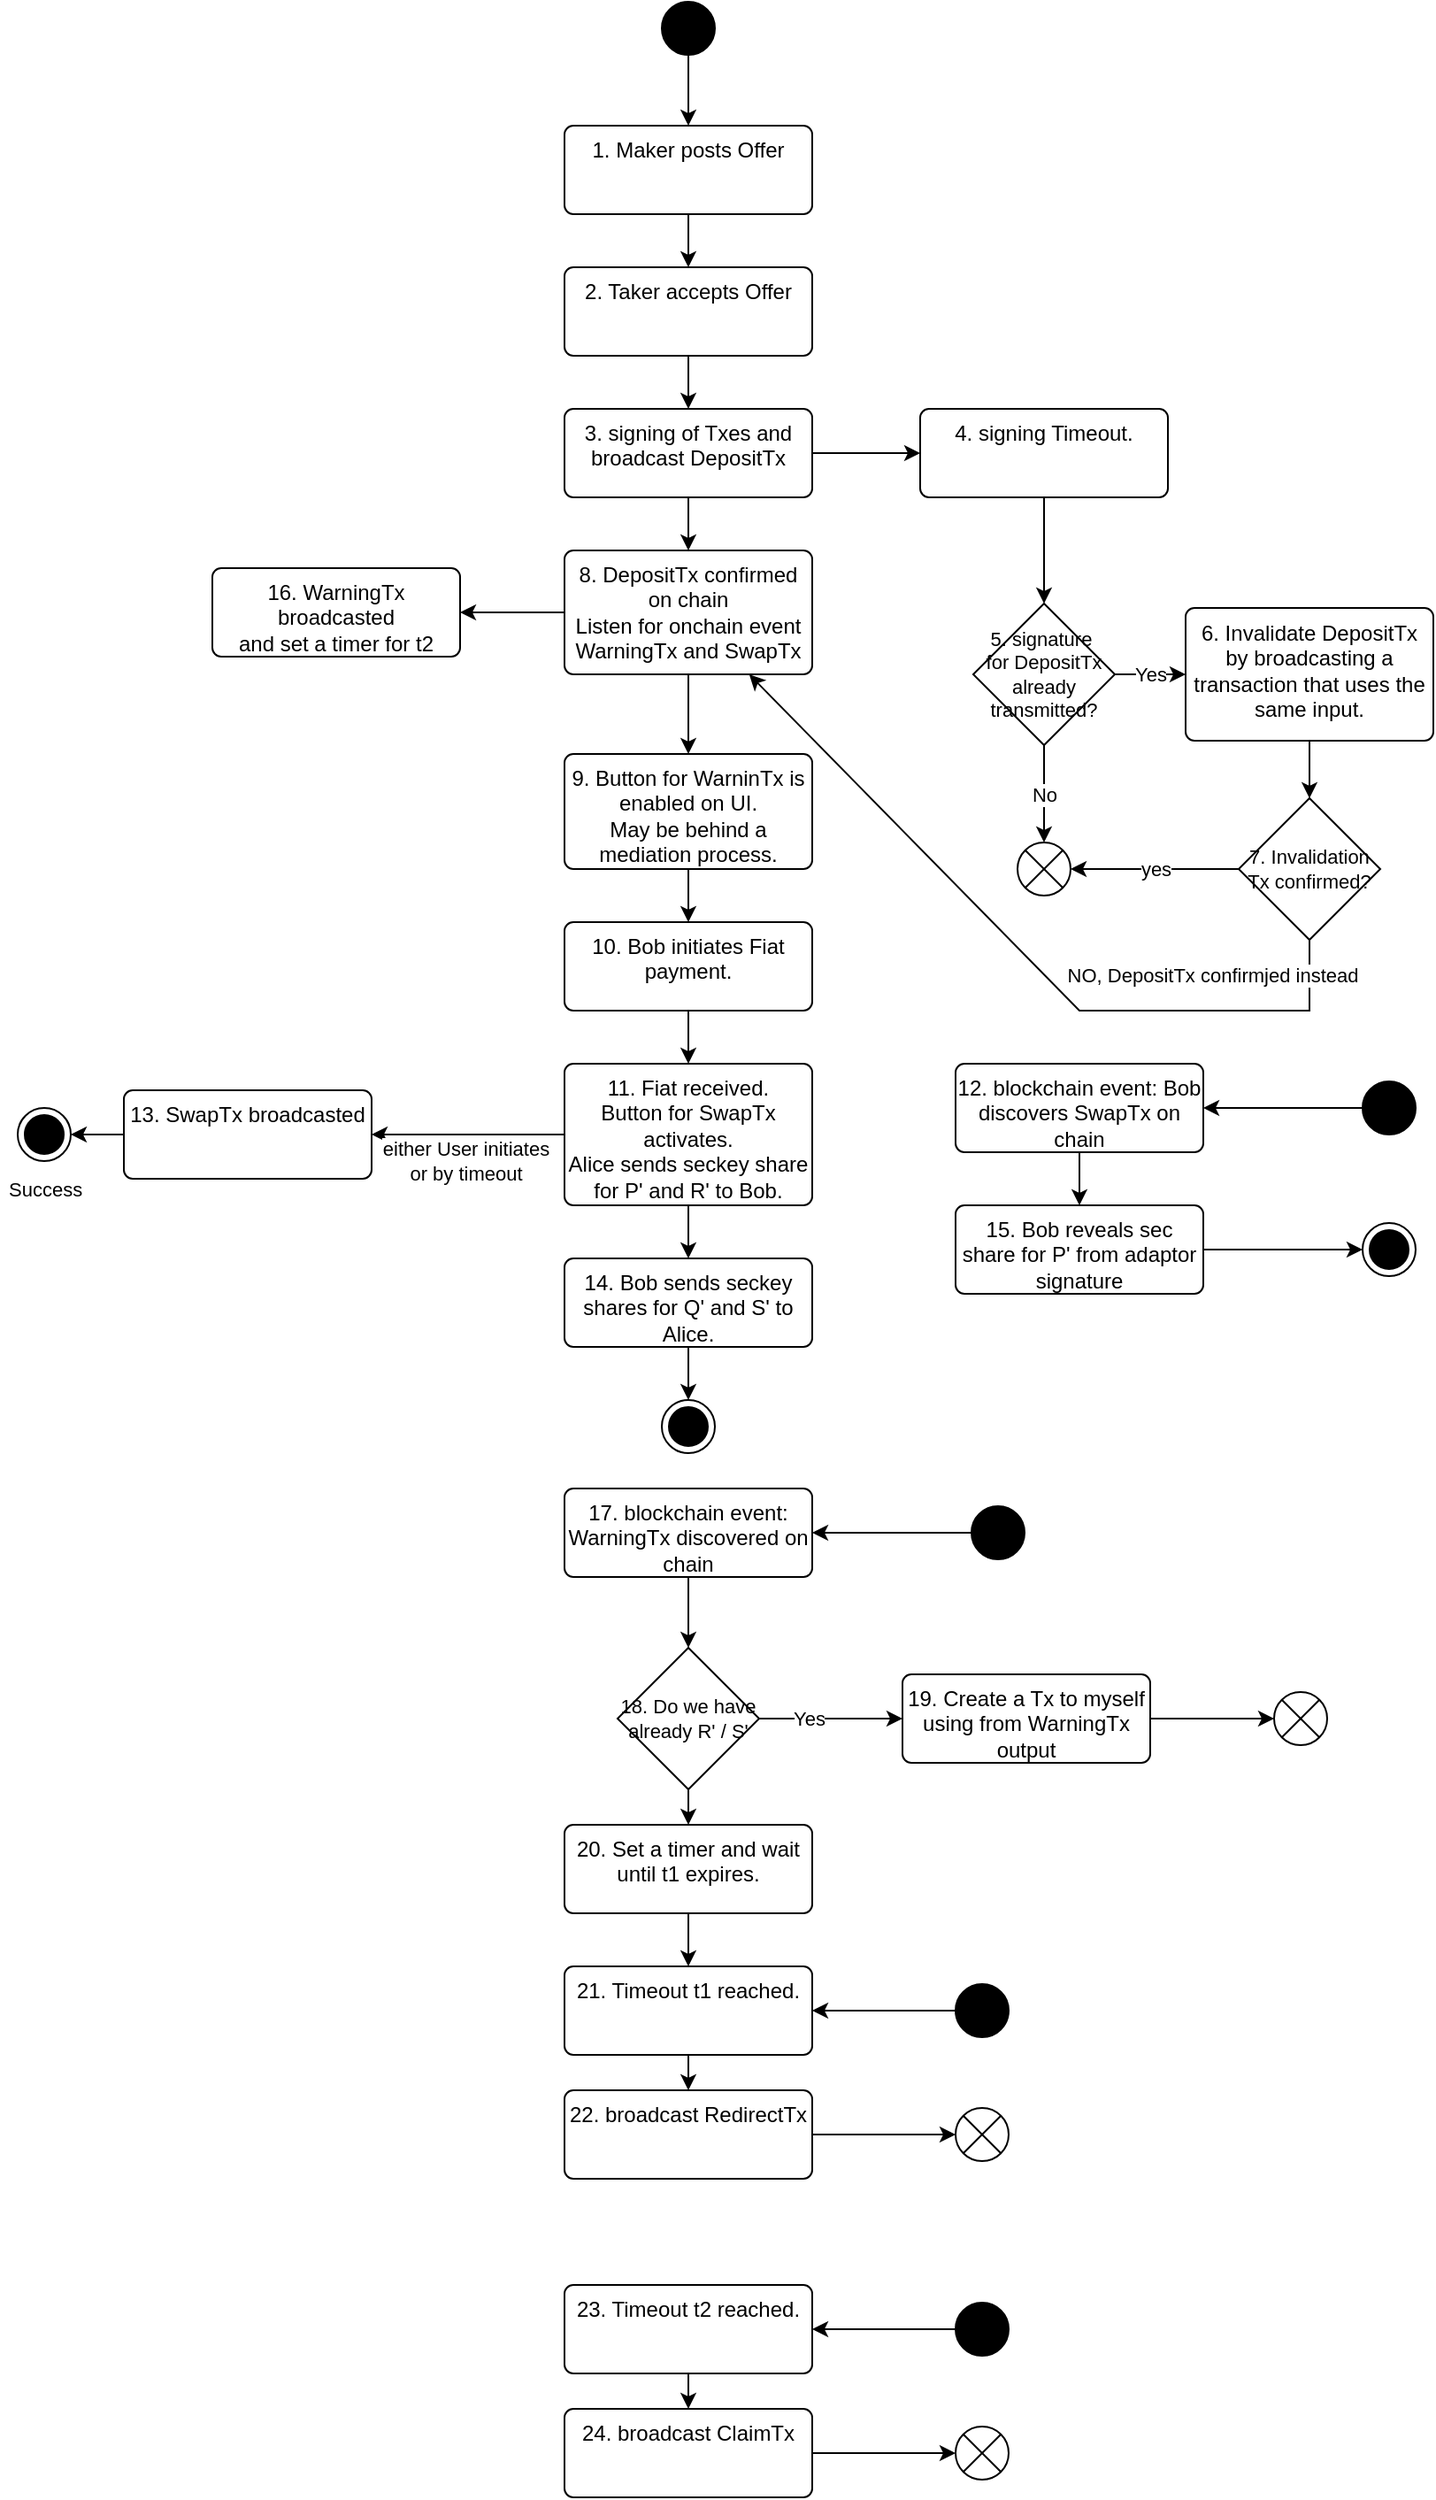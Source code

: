 <mxfile version="22.1.22" type="embed">
  <diagram id="23iRSUPoRavnBvh4doch" name="Page-1">
    <mxGraphModel dx="958" dy="800" grid="1" gridSize="10" guides="1" tooltips="1" connect="1" arrows="1" fold="1" page="1" pageScale="1" pageWidth="827" pageHeight="1169" math="0" shadow="0">
      <root>
        <mxCell id="0" />
        <mxCell id="1" parent="0" />
        <mxCell id="4" style="rounded=0;orthogonalLoop=1;jettySize=auto;html=1;" edge="1" parent="1" source="2" target="3">
          <mxGeometry relative="1" as="geometry" />
        </mxCell>
        <mxCell id="2" value="" style="ellipse;fillColor=strokeColor;html=1;" vertex="1" parent="1">
          <mxGeometry x="384" y="30" width="30" height="30" as="geometry" />
        </mxCell>
        <mxCell id="5" style="edgeStyle=none;shape=connector;rounded=0;orthogonalLoop=1;jettySize=auto;html=1;labelBackgroundColor=default;strokeColor=default;align=center;verticalAlign=middle;fontFamily=Helvetica;fontSize=11;fontColor=default;endArrow=classic;entryX=0.5;entryY=0;entryDx=0;entryDy=0;" edge="1" parent="1" source="3" target="6">
          <mxGeometry relative="1" as="geometry">
            <mxPoint x="399" y="200" as="targetPoint" />
          </mxGeometry>
        </mxCell>
        <mxCell id="3" value="1. Maker posts Offer" style="html=1;align=center;verticalAlign=top;rounded=1;absoluteArcSize=1;arcSize=10;dashed=0;whiteSpace=wrap;" vertex="1" parent="1">
          <mxGeometry x="329" y="100" width="140" height="50" as="geometry" />
        </mxCell>
        <mxCell id="9" style="edgeStyle=none;shape=connector;rounded=0;orthogonalLoop=1;jettySize=auto;html=1;labelBackgroundColor=default;strokeColor=default;align=center;verticalAlign=middle;fontFamily=Helvetica;fontSize=11;fontColor=default;endArrow=classic;" edge="1" parent="1" source="6" target="8">
          <mxGeometry relative="1" as="geometry" />
        </mxCell>
        <mxCell id="6" value="2. Taker accepts Offer" style="html=1;align=center;verticalAlign=top;rounded=1;absoluteArcSize=1;arcSize=10;dashed=0;whiteSpace=wrap;" vertex="1" parent="1">
          <mxGeometry x="329" y="180" width="140" height="50" as="geometry" />
        </mxCell>
        <mxCell id="11" style="edgeStyle=none;shape=connector;rounded=0;orthogonalLoop=1;jettySize=auto;html=1;labelBackgroundColor=default;strokeColor=default;align=center;verticalAlign=middle;fontFamily=Helvetica;fontSize=11;fontColor=default;endArrow=classic;" edge="1" parent="1" source="8" target="10">
          <mxGeometry relative="1" as="geometry" />
        </mxCell>
        <mxCell id="24" style="edgeStyle=none;shape=connector;rounded=0;orthogonalLoop=1;jettySize=auto;html=1;labelBackgroundColor=default;strokeColor=default;align=center;verticalAlign=middle;fontFamily=Helvetica;fontSize=11;fontColor=default;endArrow=classic;" edge="1" parent="1" source="8" target="23">
          <mxGeometry relative="1" as="geometry" />
        </mxCell>
        <mxCell id="8" value="3. signing of Txes and broadcast DepositTx" style="html=1;align=center;verticalAlign=top;rounded=1;absoluteArcSize=1;arcSize=10;dashed=0;whiteSpace=wrap;" vertex="1" parent="1">
          <mxGeometry x="329" y="260" width="140" height="50" as="geometry" />
        </mxCell>
        <mxCell id="13" style="edgeStyle=none;shape=connector;rounded=0;orthogonalLoop=1;jettySize=auto;html=1;entryX=0.5;entryY=0;entryDx=0;entryDy=0;labelBackgroundColor=default;strokeColor=default;align=center;verticalAlign=middle;fontFamily=Helvetica;fontSize=11;fontColor=default;endArrow=classic;" edge="1" parent="1" source="10" target="12">
          <mxGeometry relative="1" as="geometry" />
        </mxCell>
        <mxCell id="10" value="4. signing Timeout." style="html=1;align=center;verticalAlign=top;rounded=1;absoluteArcSize=1;arcSize=10;dashed=0;whiteSpace=wrap;" vertex="1" parent="1">
          <mxGeometry x="530" y="260" width="140" height="50" as="geometry" />
        </mxCell>
        <mxCell id="15" value="Yes&lt;br&gt;" style="edgeStyle=none;shape=connector;rounded=0;orthogonalLoop=1;jettySize=auto;html=1;entryX=0;entryY=0.5;entryDx=0;entryDy=0;labelBackgroundColor=default;strokeColor=default;align=center;verticalAlign=middle;fontFamily=Helvetica;fontSize=11;fontColor=default;endArrow=classic;" edge="1" parent="1" source="12" target="14">
          <mxGeometry relative="1" as="geometry" />
        </mxCell>
        <mxCell id="17" style="edgeStyle=none;shape=connector;rounded=0;orthogonalLoop=1;jettySize=auto;html=1;entryX=0.5;entryY=0;entryDx=0;entryDy=0;labelBackgroundColor=default;strokeColor=default;align=center;verticalAlign=middle;fontFamily=Helvetica;fontSize=11;fontColor=default;endArrow=classic;" edge="1" parent="1" source="12" target="16">
          <mxGeometry relative="1" as="geometry" />
        </mxCell>
        <mxCell id="19" value="No" style="edgeLabel;html=1;align=center;verticalAlign=middle;resizable=0;points=[];fontSize=11;fontFamily=Helvetica;fontColor=default;" vertex="1" connectable="0" parent="17">
          <mxGeometry relative="1" as="geometry">
            <mxPoint as="offset" />
          </mxGeometry>
        </mxCell>
        <mxCell id="12" value="5. signature&amp;nbsp;&lt;br&gt;for DepositTx already&lt;br&gt;transmitted?" style="rhombus;whiteSpace=wrap;html=1;fontFamily=Helvetica;fontSize=11;fontColor=default;" vertex="1" parent="1">
          <mxGeometry x="560" y="370" width="80" height="80" as="geometry" />
        </mxCell>
        <mxCell id="14" value="6. Invalidate DepositTx&lt;br&gt;by broadcasting a transaction that uses the same input." style="html=1;align=center;verticalAlign=top;rounded=1;absoluteArcSize=1;arcSize=10;dashed=0;whiteSpace=wrap;" vertex="1" parent="1">
          <mxGeometry x="680" y="372.5" width="140" height="75" as="geometry" />
        </mxCell>
        <mxCell id="16" value="" style="shape=sumEllipse;perimeter=ellipsePerimeter;html=1;backgroundOutline=1;fontFamily=Helvetica;fontSize=11;fontColor=default;" vertex="1" parent="1">
          <mxGeometry x="585" y="505" width="30" height="30" as="geometry" />
        </mxCell>
        <mxCell id="18" style="edgeStyle=none;shape=connector;rounded=0;orthogonalLoop=1;jettySize=auto;html=1;labelBackgroundColor=default;strokeColor=default;align=center;verticalAlign=middle;fontFamily=Helvetica;fontSize=11;fontColor=default;endArrow=classic;entryX=0.5;entryY=0;entryDx=0;entryDy=0;" edge="1" parent="1" source="14" target="20">
          <mxGeometry relative="1" as="geometry">
            <mxPoint x="670" y="480" as="targetPoint" />
          </mxGeometry>
        </mxCell>
        <mxCell id="21" value="yes&lt;br&gt;" style="edgeStyle=none;shape=connector;rounded=0;orthogonalLoop=1;jettySize=auto;html=1;entryX=1;entryY=0.5;entryDx=0;entryDy=0;labelBackgroundColor=default;strokeColor=default;align=center;verticalAlign=middle;fontFamily=Helvetica;fontSize=11;fontColor=default;endArrow=classic;" edge="1" parent="1" source="20" target="16">
          <mxGeometry relative="1" as="geometry" />
        </mxCell>
        <mxCell id="26" value="NO, DepositTx confirmjed instead" style="edgeStyle=none;shape=connector;rounded=0;orthogonalLoop=1;jettySize=auto;html=1;labelBackgroundColor=default;strokeColor=default;align=center;verticalAlign=middle;fontFamily=Helvetica;fontSize=11;fontColor=default;endArrow=classic;" edge="1" parent="1" source="20" target="23">
          <mxGeometry x="-0.564" y="-20" relative="1" as="geometry">
            <Array as="points">
              <mxPoint x="750" y="600" />
              <mxPoint x="620" y="600" />
            </Array>
            <mxPoint as="offset" />
          </mxGeometry>
        </mxCell>
        <mxCell id="20" value="7. Invalidation Tx confirmed?" style="rhombus;whiteSpace=wrap;html=1;fontFamily=Helvetica;fontSize=11;fontColor=default;" vertex="1" parent="1">
          <mxGeometry x="710" y="480" width="80" height="80" as="geometry" />
        </mxCell>
        <mxCell id="28" style="edgeStyle=none;shape=connector;rounded=0;orthogonalLoop=1;jettySize=auto;html=1;entryX=0.5;entryY=0;entryDx=0;entryDy=0;labelBackgroundColor=default;strokeColor=default;align=center;verticalAlign=middle;fontFamily=Helvetica;fontSize=11;fontColor=default;endArrow=classic;" edge="1" parent="1" source="23" target="27">
          <mxGeometry relative="1" as="geometry" />
        </mxCell>
        <mxCell id="33" style="edgeStyle=none;shape=connector;rounded=0;orthogonalLoop=1;jettySize=auto;html=1;labelBackgroundColor=default;strokeColor=default;align=center;verticalAlign=middle;fontFamily=Helvetica;fontSize=11;fontColor=default;endArrow=classic;" edge="1" parent="1" source="23" target="32">
          <mxGeometry relative="1" as="geometry" />
        </mxCell>
        <mxCell id="23" value="8. DepositTx confirmed on chain&lt;br&gt;Listen for onchain event WarningTx and SwapTx" style="html=1;align=center;verticalAlign=top;rounded=1;absoluteArcSize=1;arcSize=10;dashed=0;whiteSpace=wrap;" vertex="1" parent="1">
          <mxGeometry x="329" y="340" width="140" height="70" as="geometry" />
        </mxCell>
        <mxCell id="31" style="edgeStyle=none;shape=connector;rounded=0;orthogonalLoop=1;jettySize=auto;html=1;labelBackgroundColor=default;strokeColor=default;align=center;verticalAlign=middle;fontFamily=Helvetica;fontSize=11;fontColor=default;endArrow=classic;" edge="1" parent="1" source="27" target="29">
          <mxGeometry relative="1" as="geometry">
            <mxPoint x="399" y="560" as="targetPoint" />
          </mxGeometry>
        </mxCell>
        <mxCell id="27" value="9. Button for WarninTx is enabled on UI.&lt;br&gt;May be behind a mediation process." style="html=1;align=center;verticalAlign=top;rounded=1;absoluteArcSize=1;arcSize=10;dashed=0;whiteSpace=wrap;" vertex="1" parent="1">
          <mxGeometry x="329" y="455" width="140" height="65" as="geometry" />
        </mxCell>
        <mxCell id="35" style="edgeStyle=none;shape=connector;rounded=0;orthogonalLoop=1;jettySize=auto;html=1;labelBackgroundColor=default;strokeColor=default;align=center;verticalAlign=middle;fontFamily=Helvetica;fontSize=11;fontColor=default;endArrow=classic;" edge="1" parent="1" source="29" target="34">
          <mxGeometry relative="1" as="geometry" />
        </mxCell>
        <mxCell id="29" value="10. Bob initiates Fiat payment." style="html=1;align=center;verticalAlign=top;rounded=1;absoluteArcSize=1;arcSize=10;dashed=0;whiteSpace=wrap;" vertex="1" parent="1">
          <mxGeometry x="329" y="550" width="140" height="50" as="geometry" />
        </mxCell>
        <mxCell id="32" value="16. WarningTx broadcasted&lt;br&gt;and set a timer for t2" style="html=1;align=center;verticalAlign=top;rounded=1;absoluteArcSize=1;arcSize=10;dashed=0;whiteSpace=wrap;" vertex="1" parent="1">
          <mxGeometry x="130" y="350" width="140" height="50" as="geometry" />
        </mxCell>
        <mxCell id="40" style="edgeStyle=none;shape=connector;rounded=0;orthogonalLoop=1;jettySize=auto;html=1;labelBackgroundColor=default;strokeColor=default;align=center;verticalAlign=middle;fontFamily=Helvetica;fontSize=11;fontColor=default;endArrow=classic;" edge="1" parent="1" source="34" target="39">
          <mxGeometry relative="1" as="geometry" />
        </mxCell>
        <mxCell id="47" value="either User initiates &lt;br&gt;or by timeout" style="edgeLabel;html=1;align=center;verticalAlign=middle;resizable=0;points=[];fontSize=11;fontFamily=Helvetica;fontColor=default;" vertex="1" connectable="0" parent="40">
          <mxGeometry x="0.025" y="-1" relative="1" as="geometry">
            <mxPoint y="16" as="offset" />
          </mxGeometry>
        </mxCell>
        <mxCell id="46" style="edgeStyle=none;shape=connector;rounded=0;orthogonalLoop=1;jettySize=auto;html=1;labelBackgroundColor=default;strokeColor=default;align=center;verticalAlign=middle;fontFamily=Helvetica;fontSize=11;fontColor=default;endArrow=classic;" edge="1" parent="1" source="34" target="44">
          <mxGeometry relative="1" as="geometry" />
        </mxCell>
        <mxCell id="34" value="11. Fiat received.&lt;br&gt;Button for SwapTx activates.&lt;br&gt;Alice sends seckey share for P&#39; and R&#39; to Bob." style="html=1;align=center;verticalAlign=top;rounded=1;absoluteArcSize=1;arcSize=10;dashed=0;whiteSpace=wrap;" vertex="1" parent="1">
          <mxGeometry x="329" y="630" width="140" height="80" as="geometry" />
        </mxCell>
        <mxCell id="49" style="edgeStyle=none;shape=connector;rounded=0;orthogonalLoop=1;jettySize=auto;html=1;labelBackgroundColor=default;strokeColor=default;align=center;verticalAlign=middle;fontFamily=Helvetica;fontSize=11;fontColor=default;endArrow=classic;" edge="1" parent="1" source="36" target="48">
          <mxGeometry relative="1" as="geometry" />
        </mxCell>
        <mxCell id="36" value="12. blockchain event: Bob discovers SwapTx on chain" style="html=1;align=center;verticalAlign=top;rounded=1;absoluteArcSize=1;arcSize=10;dashed=0;whiteSpace=wrap;" vertex="1" parent="1">
          <mxGeometry x="550" y="630" width="140" height="50" as="geometry" />
        </mxCell>
        <mxCell id="38" style="edgeStyle=none;shape=connector;rounded=0;orthogonalLoop=1;jettySize=auto;html=1;labelBackgroundColor=default;strokeColor=default;align=center;verticalAlign=middle;fontFamily=Helvetica;fontSize=11;fontColor=default;endArrow=classic;" edge="1" parent="1" source="37" target="36">
          <mxGeometry relative="1" as="geometry" />
        </mxCell>
        <mxCell id="37" value="" style="ellipse;fillColor=strokeColor;html=1;" vertex="1" parent="1">
          <mxGeometry x="780" y="640" width="30" height="30" as="geometry" />
        </mxCell>
        <mxCell id="42" style="edgeStyle=none;shape=connector;rounded=0;orthogonalLoop=1;jettySize=auto;html=1;labelBackgroundColor=default;strokeColor=default;align=center;verticalAlign=middle;fontFamily=Helvetica;fontSize=11;fontColor=default;endArrow=classic;" edge="1" parent="1" source="39" target="41">
          <mxGeometry relative="1" as="geometry" />
        </mxCell>
        <mxCell id="39" value="13. SwapTx broadcasted" style="html=1;align=center;verticalAlign=top;rounded=1;absoluteArcSize=1;arcSize=10;dashed=0;whiteSpace=wrap;" vertex="1" parent="1">
          <mxGeometry x="80" y="645" width="140" height="50" as="geometry" />
        </mxCell>
        <mxCell id="41" value="" style="ellipse;html=1;shape=endState;fillColor=strokeColor;fontFamily=Helvetica;fontSize=11;fontColor=default;" vertex="1" parent="1">
          <mxGeometry x="20" y="655" width="30" height="30" as="geometry" />
        </mxCell>
        <mxCell id="43" value="&lt;h1&gt;&lt;span style=&quot;background-color: initial; font-size: 11px; font-weight: normal;&quot;&gt;Success&lt;/span&gt;&lt;br&gt;&lt;/h1&gt;" style="text;html=1;strokeColor=none;fillColor=none;spacing=5;spacingTop=-20;whiteSpace=wrap;overflow=hidden;rounded=0;fontSize=11;fontFamily=Helvetica;fontColor=default;" vertex="1" parent="1">
          <mxGeometry x="10" y="680" width="90" height="50" as="geometry" />
        </mxCell>
        <mxCell id="44" value="14. Bob sends seckey shares for Q&#39; and S&#39; to Alice." style="html=1;align=center;verticalAlign=top;rounded=1;absoluteArcSize=1;arcSize=10;dashed=0;whiteSpace=wrap;" vertex="1" parent="1">
          <mxGeometry x="329" y="740" width="140" height="50" as="geometry" />
        </mxCell>
        <mxCell id="51" style="edgeStyle=none;shape=connector;rounded=0;orthogonalLoop=1;jettySize=auto;html=1;labelBackgroundColor=default;strokeColor=default;align=center;verticalAlign=middle;fontFamily=Helvetica;fontSize=11;fontColor=default;endArrow=classic;" edge="1" parent="1" source="48" target="50">
          <mxGeometry relative="1" as="geometry" />
        </mxCell>
        <mxCell id="48" value="15. Bob reveals sec share for P&#39; from adaptor signature" style="html=1;align=center;verticalAlign=top;rounded=1;absoluteArcSize=1;arcSize=10;dashed=0;whiteSpace=wrap;" vertex="1" parent="1">
          <mxGeometry x="550" y="710" width="140" height="50" as="geometry" />
        </mxCell>
        <mxCell id="50" value="" style="ellipse;html=1;shape=endState;fillColor=strokeColor;fontFamily=Helvetica;fontSize=11;fontColor=default;" vertex="1" parent="1">
          <mxGeometry x="780" y="720" width="30" height="30" as="geometry" />
        </mxCell>
        <mxCell id="52" value="" style="ellipse;html=1;shape=endState;fillColor=strokeColor;fontFamily=Helvetica;fontSize=11;fontColor=default;" vertex="1" parent="1">
          <mxGeometry x="384" y="820" width="30" height="30" as="geometry" />
        </mxCell>
        <mxCell id="53" style="edgeStyle=none;shape=connector;rounded=0;orthogonalLoop=1;jettySize=auto;html=1;labelBackgroundColor=default;strokeColor=default;align=center;verticalAlign=middle;fontFamily=Helvetica;fontSize=11;fontColor=default;endArrow=classic;" edge="1" parent="1" source="44" target="52">
          <mxGeometry relative="1" as="geometry">
            <mxPoint x="340" y="820" as="targetPoint" />
          </mxGeometry>
        </mxCell>
        <mxCell id="64" style="edgeStyle=none;shape=connector;rounded=0;orthogonalLoop=1;jettySize=auto;html=1;entryX=0.5;entryY=0;entryDx=0;entryDy=0;labelBackgroundColor=default;strokeColor=default;align=center;verticalAlign=middle;fontFamily=Helvetica;fontSize=11;fontColor=default;endArrow=classic;" edge="1" parent="1" source="57" target="60">
          <mxGeometry relative="1" as="geometry" />
        </mxCell>
        <mxCell id="57" value="17. blockchain event: WarningTx discovered on chain" style="html=1;align=center;verticalAlign=top;rounded=1;absoluteArcSize=1;arcSize=10;dashed=0;whiteSpace=wrap;" vertex="1" parent="1">
          <mxGeometry x="329" y="870" width="140" height="50" as="geometry" />
        </mxCell>
        <mxCell id="58" style="edgeStyle=none;shape=connector;rounded=0;orthogonalLoop=1;jettySize=auto;html=1;labelBackgroundColor=default;strokeColor=default;align=center;verticalAlign=middle;fontFamily=Helvetica;fontSize=11;fontColor=default;endArrow=classic;" edge="1" parent="1" source="59" target="57">
          <mxGeometry relative="1" as="geometry" />
        </mxCell>
        <mxCell id="59" value="" style="ellipse;fillColor=strokeColor;html=1;" vertex="1" parent="1">
          <mxGeometry x="559" y="880" width="30" height="30" as="geometry" />
        </mxCell>
        <mxCell id="65" style="edgeStyle=none;shape=connector;rounded=0;orthogonalLoop=1;jettySize=auto;html=1;labelBackgroundColor=default;strokeColor=default;align=center;verticalAlign=middle;fontFamily=Helvetica;fontSize=11;fontColor=default;endArrow=classic;" edge="1" parent="1" source="60" target="61">
          <mxGeometry relative="1" as="geometry" />
        </mxCell>
        <mxCell id="66" value="Yes" style="edgeLabel;html=1;align=center;verticalAlign=middle;resizable=0;points=[];fontSize=11;fontFamily=Helvetica;fontColor=default;" vertex="1" connectable="0" parent="65">
          <mxGeometry x="-0.309" relative="1" as="geometry">
            <mxPoint as="offset" />
          </mxGeometry>
        </mxCell>
        <mxCell id="68" style="edgeStyle=none;shape=connector;rounded=0;orthogonalLoop=1;jettySize=auto;html=1;labelBackgroundColor=default;strokeColor=default;align=center;verticalAlign=middle;fontFamily=Helvetica;fontSize=11;fontColor=default;endArrow=classic;" edge="1" parent="1" source="60" target="67">
          <mxGeometry relative="1" as="geometry" />
        </mxCell>
        <mxCell id="60" value="18. Do we have already R&#39; / S&#39;" style="rhombus;whiteSpace=wrap;html=1;fontFamily=Helvetica;fontSize=11;fontColor=default;" vertex="1" parent="1">
          <mxGeometry x="359" y="960" width="80" height="80" as="geometry" />
        </mxCell>
        <mxCell id="63" style="edgeStyle=none;shape=connector;rounded=0;orthogonalLoop=1;jettySize=auto;html=1;labelBackgroundColor=default;strokeColor=default;align=center;verticalAlign=middle;fontFamily=Helvetica;fontSize=11;fontColor=default;endArrow=classic;" edge="1" parent="1" source="61" target="62">
          <mxGeometry relative="1" as="geometry" />
        </mxCell>
        <mxCell id="61" value="19. Create a Tx to myself using from WarningTx output" style="html=1;align=center;verticalAlign=top;rounded=1;absoluteArcSize=1;arcSize=10;dashed=0;whiteSpace=wrap;" vertex="1" parent="1">
          <mxGeometry x="520" y="975" width="140" height="50" as="geometry" />
        </mxCell>
        <mxCell id="62" value="" style="shape=sumEllipse;perimeter=ellipsePerimeter;html=1;backgroundOutline=1;fontFamily=Helvetica;fontSize=11;fontColor=default;" vertex="1" parent="1">
          <mxGeometry x="730" y="985" width="30" height="30" as="geometry" />
        </mxCell>
        <mxCell id="71" style="edgeStyle=none;shape=connector;rounded=0;orthogonalLoop=1;jettySize=auto;html=1;entryX=0.5;entryY=0;entryDx=0;entryDy=0;labelBackgroundColor=default;strokeColor=default;align=center;verticalAlign=middle;fontFamily=Helvetica;fontSize=11;fontColor=default;endArrow=classic;" edge="1" parent="1" source="67" target="69">
          <mxGeometry relative="1" as="geometry" />
        </mxCell>
        <mxCell id="67" value="20. Set a timer and wait until t1 expires." style="html=1;align=center;verticalAlign=top;rounded=1;absoluteArcSize=1;arcSize=10;dashed=0;whiteSpace=wrap;" vertex="1" parent="1">
          <mxGeometry x="329" y="1060" width="140" height="50" as="geometry" />
        </mxCell>
        <mxCell id="75" style="edgeStyle=none;shape=connector;rounded=0;orthogonalLoop=1;jettySize=auto;html=1;entryX=0.5;entryY=0;entryDx=0;entryDy=0;labelBackgroundColor=default;strokeColor=default;align=center;verticalAlign=middle;fontFamily=Helvetica;fontSize=11;fontColor=default;endArrow=classic;" edge="1" parent="1" source="69" target="74">
          <mxGeometry relative="1" as="geometry" />
        </mxCell>
        <mxCell id="69" value="21. Timeout t1 reached." style="html=1;align=center;verticalAlign=top;rounded=1;absoluteArcSize=1;arcSize=10;dashed=0;whiteSpace=wrap;" vertex="1" parent="1">
          <mxGeometry x="329" y="1140" width="140" height="50" as="geometry" />
        </mxCell>
        <mxCell id="73" style="edgeStyle=none;shape=connector;rounded=0;orthogonalLoop=1;jettySize=auto;html=1;labelBackgroundColor=default;strokeColor=default;align=center;verticalAlign=middle;fontFamily=Helvetica;fontSize=11;fontColor=default;endArrow=classic;" edge="1" parent="1" source="72" target="69">
          <mxGeometry relative="1" as="geometry" />
        </mxCell>
        <mxCell id="72" value="" style="ellipse;fillColor=strokeColor;html=1;" vertex="1" parent="1">
          <mxGeometry x="550" y="1150" width="30" height="30" as="geometry" />
        </mxCell>
        <mxCell id="74" value="22. broadcast RedirectTx" style="html=1;align=center;verticalAlign=top;rounded=1;absoluteArcSize=1;arcSize=10;dashed=0;whiteSpace=wrap;" vertex="1" parent="1">
          <mxGeometry x="329" y="1210" width="140" height="50" as="geometry" />
        </mxCell>
        <mxCell id="76" value="" style="shape=sumEllipse;perimeter=ellipsePerimeter;html=1;backgroundOutline=1;fontFamily=Helvetica;fontSize=11;fontColor=default;" vertex="1" parent="1">
          <mxGeometry x="550" y="1220" width="30" height="30" as="geometry" />
        </mxCell>
        <mxCell id="77" style="edgeStyle=none;shape=connector;rounded=0;orthogonalLoop=1;jettySize=auto;html=1;labelBackgroundColor=default;strokeColor=default;align=center;verticalAlign=middle;fontFamily=Helvetica;fontSize=11;fontColor=default;endArrow=classic;entryX=0;entryY=0.5;entryDx=0;entryDy=0;" edge="1" parent="1" source="74" target="76">
          <mxGeometry relative="1" as="geometry">
            <mxPoint x="520" y="1220" as="targetPoint" />
          </mxGeometry>
        </mxCell>
        <mxCell id="79" style="edgeStyle=none;shape=connector;rounded=0;orthogonalLoop=1;jettySize=auto;html=1;entryX=0.5;entryY=0;entryDx=0;entryDy=0;labelBackgroundColor=default;strokeColor=default;align=center;verticalAlign=middle;fontFamily=Helvetica;fontSize=11;fontColor=default;endArrow=classic;" edge="1" parent="1" source="80" target="83">
          <mxGeometry relative="1" as="geometry" />
        </mxCell>
        <mxCell id="80" value="23. Timeout t2 reached." style="html=1;align=center;verticalAlign=top;rounded=1;absoluteArcSize=1;arcSize=10;dashed=0;whiteSpace=wrap;" vertex="1" parent="1">
          <mxGeometry x="329" y="1320" width="140" height="50" as="geometry" />
        </mxCell>
        <mxCell id="81" style="edgeStyle=none;shape=connector;rounded=0;orthogonalLoop=1;jettySize=auto;html=1;labelBackgroundColor=default;strokeColor=default;align=center;verticalAlign=middle;fontFamily=Helvetica;fontSize=11;fontColor=default;endArrow=classic;" edge="1" parent="1" source="82" target="80">
          <mxGeometry relative="1" as="geometry" />
        </mxCell>
        <mxCell id="82" value="" style="ellipse;fillColor=strokeColor;html=1;" vertex="1" parent="1">
          <mxGeometry x="550" y="1330" width="30" height="30" as="geometry" />
        </mxCell>
        <mxCell id="83" value="24. broadcast ClaimTx" style="html=1;align=center;verticalAlign=top;rounded=1;absoluteArcSize=1;arcSize=10;dashed=0;whiteSpace=wrap;" vertex="1" parent="1">
          <mxGeometry x="329" y="1390" width="140" height="50" as="geometry" />
        </mxCell>
        <mxCell id="84" value="" style="shape=sumEllipse;perimeter=ellipsePerimeter;html=1;backgroundOutline=1;fontFamily=Helvetica;fontSize=11;fontColor=default;" vertex="1" parent="1">
          <mxGeometry x="550" y="1400" width="30" height="30" as="geometry" />
        </mxCell>
        <mxCell id="85" style="edgeStyle=none;shape=connector;rounded=0;orthogonalLoop=1;jettySize=auto;html=1;labelBackgroundColor=default;strokeColor=default;align=center;verticalAlign=middle;fontFamily=Helvetica;fontSize=11;fontColor=default;endArrow=classic;entryX=0;entryY=0.5;entryDx=0;entryDy=0;" edge="1" parent="1" source="83" target="84">
          <mxGeometry relative="1" as="geometry">
            <mxPoint x="520" y="1400" as="targetPoint" />
          </mxGeometry>
        </mxCell>
      </root>
    </mxGraphModel>
  </diagram>
</mxfile>
